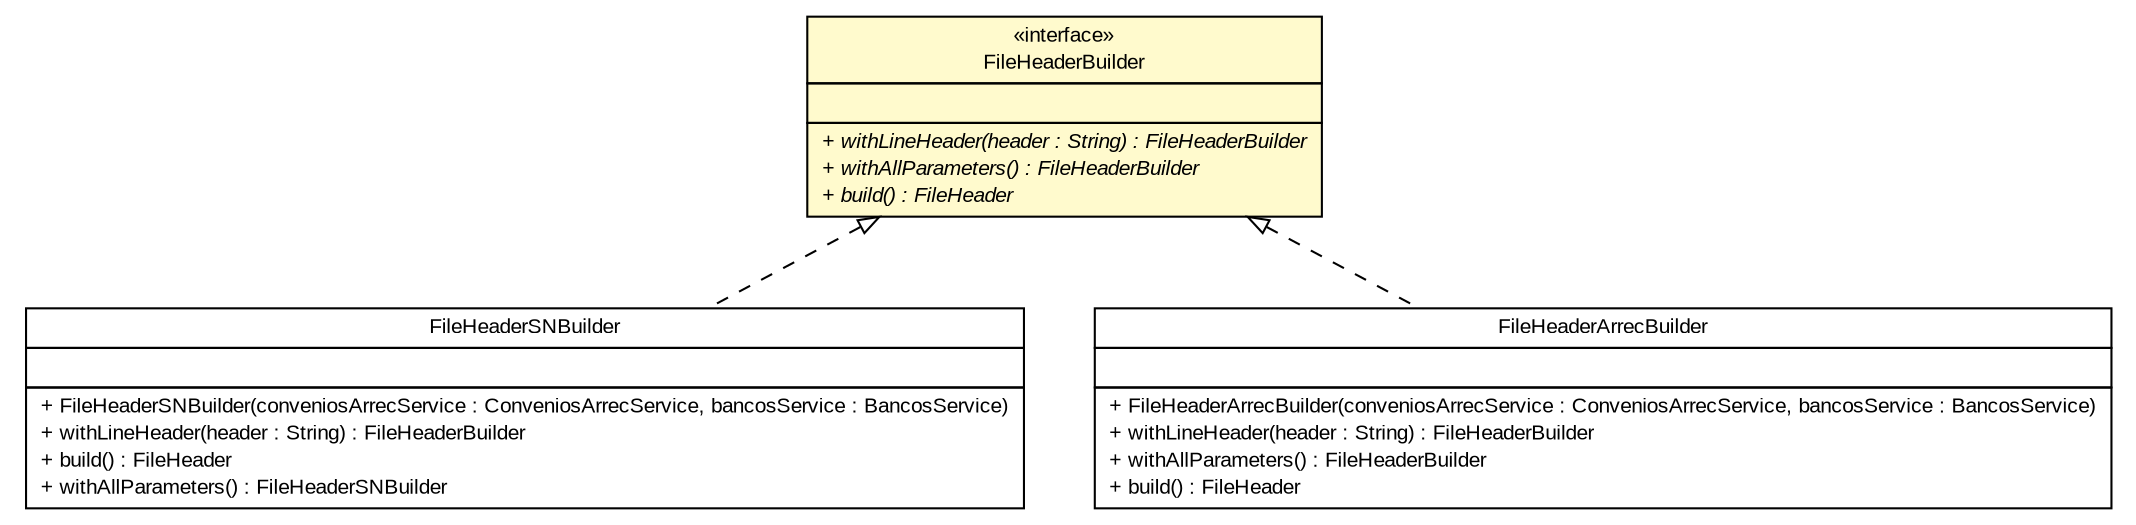 #!/usr/local/bin/dot
#
# Class diagram 
# Generated by UMLGraph version R5_6 (http://www.umlgraph.org/)
#

digraph G {
	edge [fontname="arial",fontsize=10,labelfontname="arial",labelfontsize=10];
	node [fontname="arial",fontsize=10,shape=plaintext];
	nodesep=0.25;
	ranksep=0.5;
	// br.gov.to.sefaz.arr.processamento.domain.header.builder.FileHeaderSNBuilder
	c386136 [label=<<table title="br.gov.to.sefaz.arr.processamento.domain.header.builder.FileHeaderSNBuilder" border="0" cellborder="1" cellspacing="0" cellpadding="2" port="p" href="./builder/FileHeaderSNBuilder.html">
		<tr><td><table border="0" cellspacing="0" cellpadding="1">
<tr><td align="center" balign="center"> FileHeaderSNBuilder </td></tr>
		</table></td></tr>
		<tr><td><table border="0" cellspacing="0" cellpadding="1">
<tr><td align="left" balign="left">  </td></tr>
		</table></td></tr>
		<tr><td><table border="0" cellspacing="0" cellpadding="1">
<tr><td align="left" balign="left"> + FileHeaderSNBuilder(conveniosArrecService : ConveniosArrecService, bancosService : BancosService) </td></tr>
<tr><td align="left" balign="left"> + withLineHeader(header : String) : FileHeaderBuilder </td></tr>
<tr><td align="left" balign="left"> + build() : FileHeader </td></tr>
<tr><td align="left" balign="left"> + withAllParameters() : FileHeaderSNBuilder </td></tr>
		</table></td></tr>
		</table>>, URL="./builder/FileHeaderSNBuilder.html", fontname="arial", fontcolor="black", fontsize=10.0];
	// br.gov.to.sefaz.arr.processamento.domain.header.builder.FileHeaderArrecBuilder
	c386137 [label=<<table title="br.gov.to.sefaz.arr.processamento.domain.header.builder.FileHeaderArrecBuilder" border="0" cellborder="1" cellspacing="0" cellpadding="2" port="p" href="./builder/FileHeaderArrecBuilder.html">
		<tr><td><table border="0" cellspacing="0" cellpadding="1">
<tr><td align="center" balign="center"> FileHeaderArrecBuilder </td></tr>
		</table></td></tr>
		<tr><td><table border="0" cellspacing="0" cellpadding="1">
<tr><td align="left" balign="left">  </td></tr>
		</table></td></tr>
		<tr><td><table border="0" cellspacing="0" cellpadding="1">
<tr><td align="left" balign="left"> + FileHeaderArrecBuilder(conveniosArrecService : ConveniosArrecService, bancosService : BancosService) </td></tr>
<tr><td align="left" balign="left"> + withLineHeader(header : String) : FileHeaderBuilder </td></tr>
<tr><td align="left" balign="left"> + withAllParameters() : FileHeaderBuilder </td></tr>
<tr><td align="left" balign="left"> + build() : FileHeader </td></tr>
		</table></td></tr>
		</table>>, URL="./builder/FileHeaderArrecBuilder.html", fontname="arial", fontcolor="black", fontsize=10.0];
	// br.gov.to.sefaz.arr.processamento.domain.header.FileHeaderBuilder
	c386139 [label=<<table title="br.gov.to.sefaz.arr.processamento.domain.header.FileHeaderBuilder" border="0" cellborder="1" cellspacing="0" cellpadding="2" port="p" bgcolor="lemonChiffon" href="./FileHeaderBuilder.html">
		<tr><td><table border="0" cellspacing="0" cellpadding="1">
<tr><td align="center" balign="center"> &#171;interface&#187; </td></tr>
<tr><td align="center" balign="center"> FileHeaderBuilder </td></tr>
		</table></td></tr>
		<tr><td><table border="0" cellspacing="0" cellpadding="1">
<tr><td align="left" balign="left">  </td></tr>
		</table></td></tr>
		<tr><td><table border="0" cellspacing="0" cellpadding="1">
<tr><td align="left" balign="left"><font face="arial italic" point-size="10.0"> + withLineHeader(header : String) : FileHeaderBuilder </font></td></tr>
<tr><td align="left" balign="left"><font face="arial italic" point-size="10.0"> + withAllParameters() : FileHeaderBuilder </font></td></tr>
<tr><td align="left" balign="left"><font face="arial italic" point-size="10.0"> + build() : FileHeader </font></td></tr>
		</table></td></tr>
		</table>>, URL="./FileHeaderBuilder.html", fontname="arial", fontcolor="black", fontsize=10.0];
	//br.gov.to.sefaz.arr.processamento.domain.header.builder.FileHeaderSNBuilder implements br.gov.to.sefaz.arr.processamento.domain.header.FileHeaderBuilder
	c386139:p -> c386136:p [dir=back,arrowtail=empty,style=dashed];
	//br.gov.to.sefaz.arr.processamento.domain.header.builder.FileHeaderArrecBuilder implements br.gov.to.sefaz.arr.processamento.domain.header.FileHeaderBuilder
	c386139:p -> c386137:p [dir=back,arrowtail=empty,style=dashed];
}

